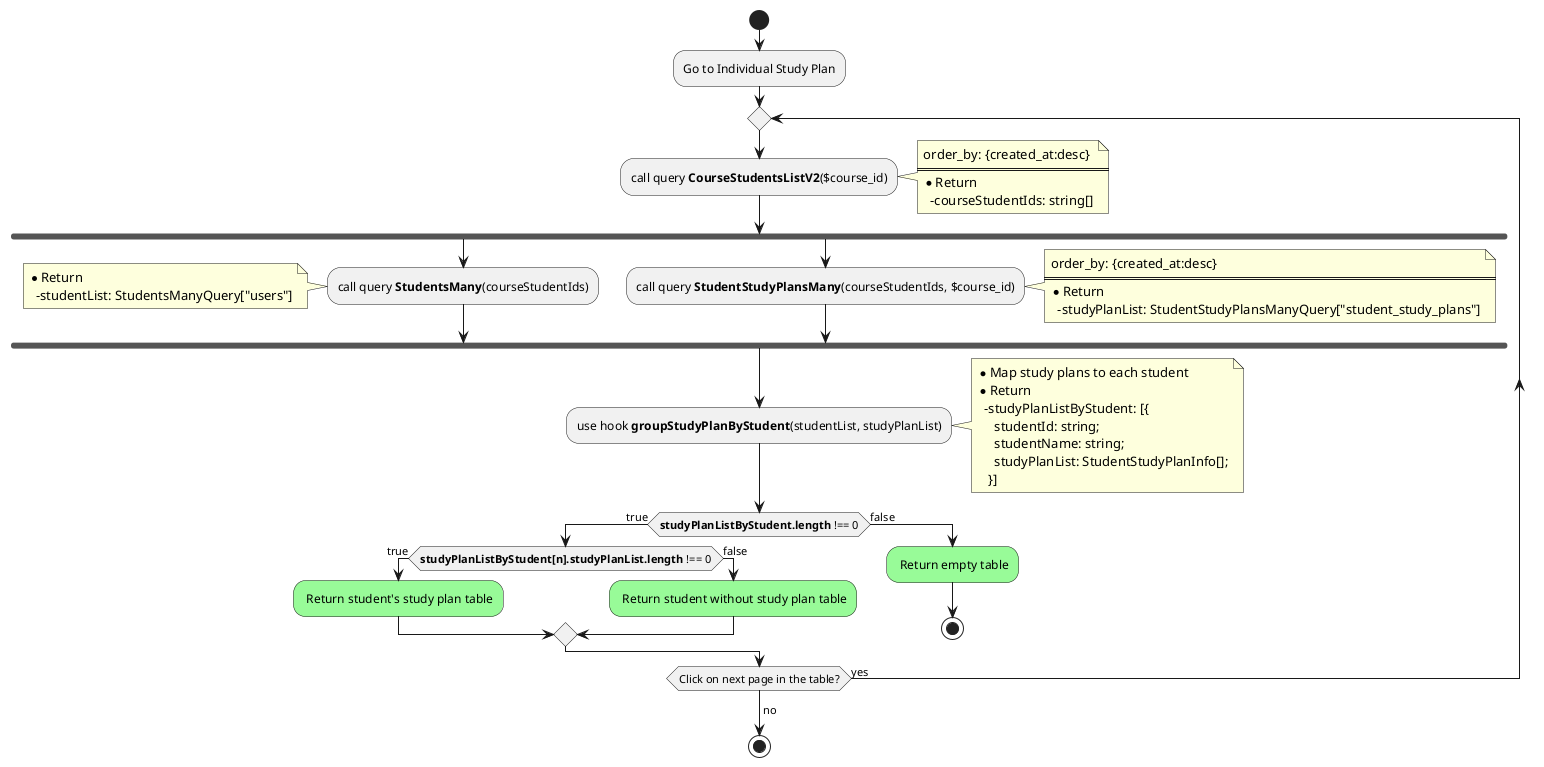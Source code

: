 @startuml
start
:Go to Individual Study Plan;
repeat
:call query **CourseStudentsListV2**($course_id);
note right
  order_by: {created_at:desc}
  ====
  * Return 
    -courseStudentIds: string[]
end note
  fork
    :call query **StudentsMany**(courseStudentIds);
    note left
    * Return 
      -studentList: StudentsManyQuery["users"]
    end note
  fork again
    :call query **StudentStudyPlansMany**(courseStudentIds, $course_id);
  note right
    order_by: {created_at:desc}
    ====
    * Return 
      -studyPlanList: StudentStudyPlansManyQuery["student_study_plans"]
  end note
  end fork
:use hook **groupStudyPlanByStudent**(studentList, studyPlanList);
note right
    * Map study plans to each student
    * Return 
      -studyPlanListByStudent: [{
         studentId: string;
         studentName: string;
         studyPlanList: StudentStudyPlanInfo[];
       }]
end note
if (**studyPlanListByStudent.length** !== 0) then (true)
    if (**studyPlanListByStudent[n].studyPlanList.length** !== 0) then (true)
       #palegreen: Return student's study plan table;
    else (false)
       #palegreen: Return student without study plan table;
    endif
else (false)
    #palegreen: Return empty table;
    stop;
endif
repeat while (Click on next page in the table?) is (yes)
->no;
stop
@enduml